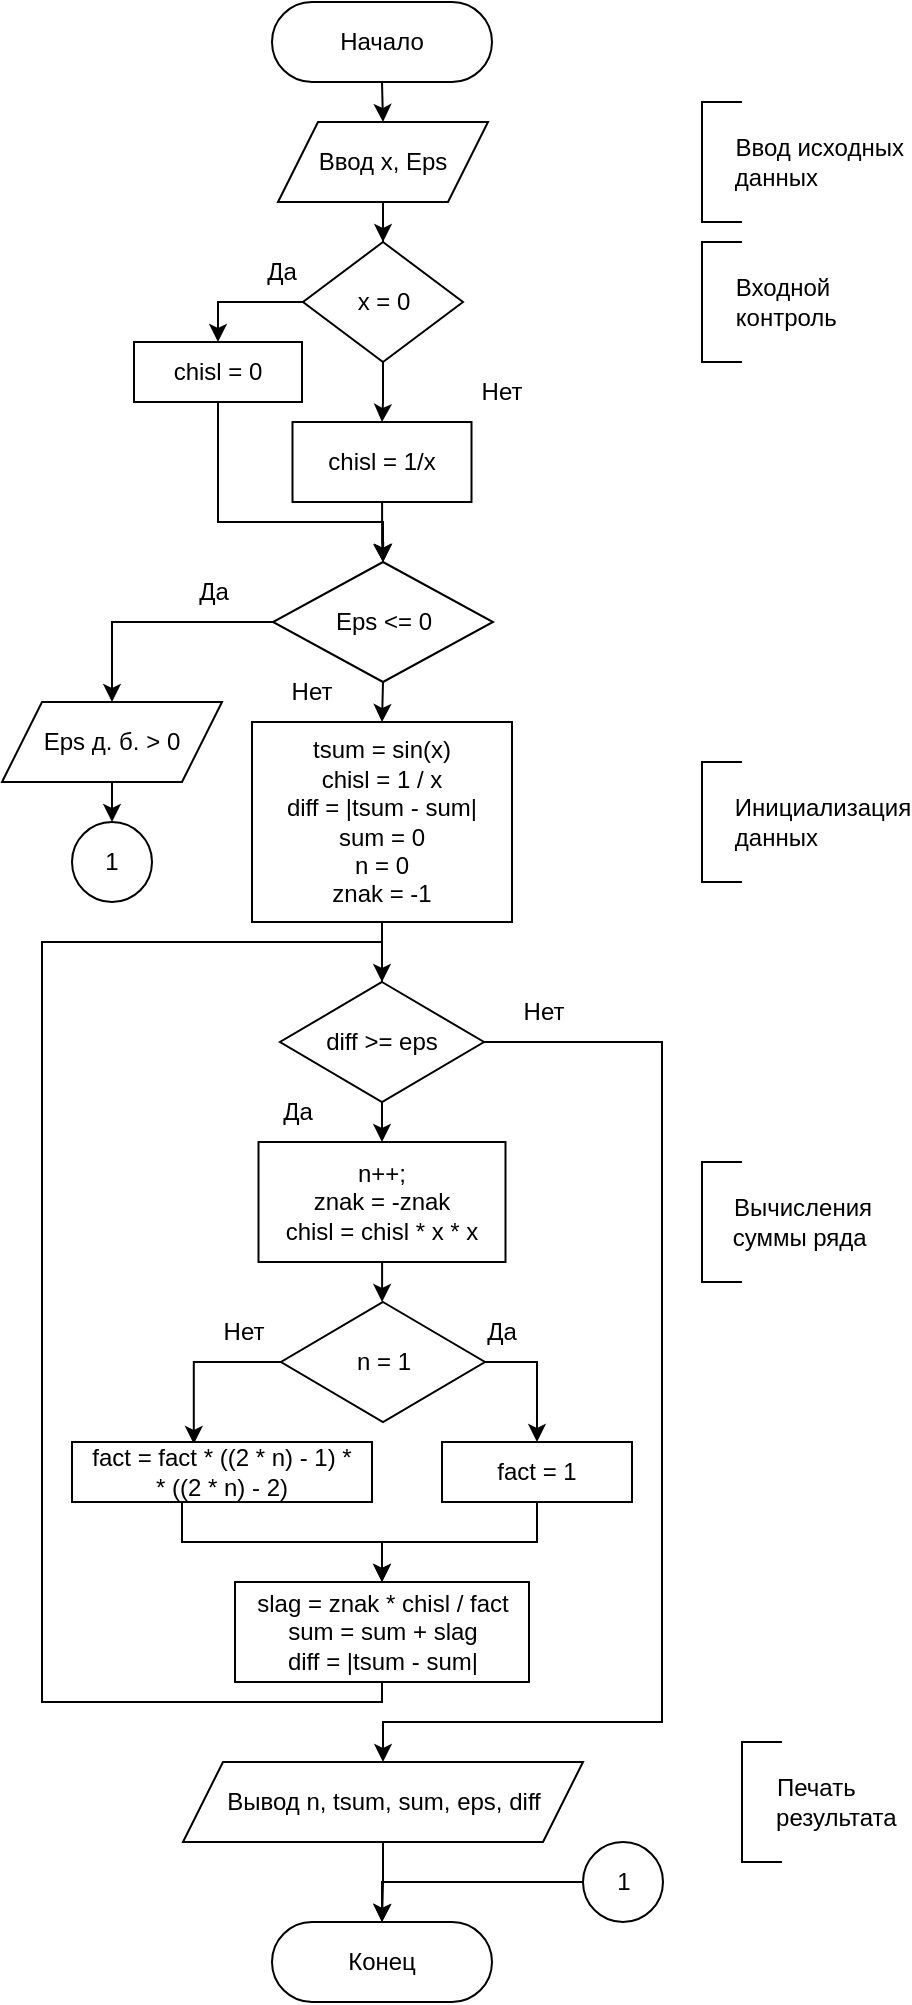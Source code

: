 <mxfile version="13.9.9" type="device"><diagram id="9U_c2P8hxV6L9zb-wrP3" name="Страница 1"><mxGraphModel dx="832" dy="575" grid="1" gridSize="10" guides="1" tooltips="1" connect="1" arrows="1" fold="1" page="1" pageScale="1" pageWidth="500" pageHeight="1100" math="0" shadow="0"><root><mxCell id="0"/><mxCell id="1" parent="0"/><mxCell id="rbtrJYxJspzPL8wpZKeC-17" style="edgeStyle=orthogonalEdgeStyle;rounded=0;orthogonalLoop=1;jettySize=auto;html=1;exitX=0.5;exitY=1;exitDx=0;exitDy=0;entryX=0.5;entryY=0;entryDx=0;entryDy=0;" parent="1" source="rbtrJYxJspzPL8wpZKeC-1" target="rbtrJYxJspzPL8wpZKeC-2" edge="1"><mxGeometry relative="1" as="geometry"/></mxCell><mxCell id="rbtrJYxJspzPL8wpZKeC-1" value="Начало" style="rounded=1;whiteSpace=wrap;html=1;arcSize=50;" parent="1" vertex="1"><mxGeometry x="155" y="20" width="110" height="40" as="geometry"/></mxCell><mxCell id="xoBtyFZxUEiMdBt2o26a-42" style="edgeStyle=orthogonalEdgeStyle;rounded=0;orthogonalLoop=1;jettySize=auto;html=1;entryX=0.5;entryY=0;entryDx=0;entryDy=0;" edge="1" parent="1" source="rbtrJYxJspzPL8wpZKeC-2" target="xoBtyFZxUEiMdBt2o26a-38"><mxGeometry relative="1" as="geometry"/></mxCell><mxCell id="rbtrJYxJspzPL8wpZKeC-2" value="Ввод x, Eps" style="shape=parallelogram;perimeter=parallelogramPerimeter;whiteSpace=wrap;html=1;fixedSize=1;" parent="1" vertex="1"><mxGeometry x="158" y="80" width="105" height="40" as="geometry"/></mxCell><mxCell id="rbtrJYxJspzPL8wpZKeC-23" style="edgeStyle=orthogonalEdgeStyle;rounded=0;orthogonalLoop=1;jettySize=auto;html=1;exitX=0.5;exitY=1;exitDx=0;exitDy=0;entryX=0.5;entryY=0;entryDx=0;entryDy=0;" parent="1" source="rbtrJYxJspzPL8wpZKeC-4" target="rbtrJYxJspzPL8wpZKeC-6" edge="1"><mxGeometry relative="1" as="geometry"/></mxCell><mxCell id="rbtrJYxJspzPL8wpZKeC-4" value="Eps д. б. &amp;gt; 0" style="shape=parallelogram;perimeter=parallelogramPerimeter;whiteSpace=wrap;html=1;fixedSize=1;" parent="1" vertex="1"><mxGeometry x="20" y="370" width="110" height="40" as="geometry"/></mxCell><mxCell id="xoBtyFZxUEiMdBt2o26a-47" style="edgeStyle=orthogonalEdgeStyle;rounded=0;orthogonalLoop=1;jettySize=auto;html=1;" edge="1" parent="1" source="rbtrJYxJspzPL8wpZKeC-5"><mxGeometry relative="1" as="geometry"><mxPoint x="210" y="550" as="targetPoint"/></mxGeometry></mxCell><mxCell id="rbtrJYxJspzPL8wpZKeC-5" value="&lt;span&gt;tsum = sin(x)&lt;/span&gt;&lt;br&gt;&lt;div&gt;chisl = 1 / x&lt;/div&gt;&lt;div&gt;&lt;span style=&quot;font-size: 12px&quot;&gt;diff = |tsum - sum|&lt;/span&gt;&lt;br&gt;&lt;/div&gt;&lt;div&gt;sum = 0&lt;/div&gt;&lt;div&gt;n = 0&lt;/div&gt;&lt;div&gt;znak = -1&lt;/div&gt;" style="rounded=0;whiteSpace=wrap;html=1;" parent="1" vertex="1"><mxGeometry x="145" y="380" width="130" height="100" as="geometry"/></mxCell><mxCell id="rbtrJYxJspzPL8wpZKeC-6" value="1" style="ellipse;whiteSpace=wrap;html=1;aspect=fixed;" parent="1" vertex="1"><mxGeometry x="55" y="430" width="40" height="40" as="geometry"/></mxCell><mxCell id="rbtrJYxJspzPL8wpZKeC-25" style="edgeStyle=orthogonalEdgeStyle;rounded=0;orthogonalLoop=1;jettySize=auto;html=1;exitX=0.5;exitY=1;exitDx=0;exitDy=0;entryX=0.5;entryY=0;entryDx=0;entryDy=0;" parent="1" source="rbtrJYxJspzPL8wpZKeC-7" target="rbtrJYxJspzPL8wpZKeC-8" edge="1"><mxGeometry relative="1" as="geometry"/></mxCell><mxCell id="rbtrJYxJspzPL8wpZKeC-41" style="edgeStyle=orthogonalEdgeStyle;rounded=0;orthogonalLoop=1;jettySize=auto;html=1;exitX=1;exitY=0.5;exitDx=0;exitDy=0;entryX=0.5;entryY=0;entryDx=0;entryDy=0;" parent="1" source="rbtrJYxJspzPL8wpZKeC-7" target="rbtrJYxJspzPL8wpZKeC-15" edge="1"><mxGeometry relative="1" as="geometry"><Array as="points"><mxPoint x="350" y="540"/><mxPoint x="350" y="880"/><mxPoint x="211" y="880"/></Array></mxGeometry></mxCell><mxCell id="rbtrJYxJspzPL8wpZKeC-7" value="diff &amp;gt;= eps" style="rhombus;whiteSpace=wrap;html=1;" parent="1" vertex="1"><mxGeometry x="159" y="510" width="102" height="60" as="geometry"/></mxCell><mxCell id="rbtrJYxJspzPL8wpZKeC-28" style="edgeStyle=orthogonalEdgeStyle;rounded=0;orthogonalLoop=1;jettySize=auto;html=1;entryX=0.5;entryY=0;entryDx=0;entryDy=0;" parent="1" source="rbtrJYxJspzPL8wpZKeC-8" target="rbtrJYxJspzPL8wpZKeC-11" edge="1"><mxGeometry relative="1" as="geometry"/></mxCell><mxCell id="rbtrJYxJspzPL8wpZKeC-8" value="&lt;div&gt;n++;&lt;/div&gt;&lt;div&gt;znak = -znak&lt;/div&gt;&lt;div&gt;chisl = chisl * x * x&lt;/div&gt;" style="rounded=0;whiteSpace=wrap;html=1;" parent="1" vertex="1"><mxGeometry x="148.25" y="590" width="123.5" height="60" as="geometry"/></mxCell><mxCell id="rbtrJYxJspzPL8wpZKeC-21" style="edgeStyle=orthogonalEdgeStyle;rounded=0;orthogonalLoop=1;jettySize=auto;html=1;exitX=0.5;exitY=1;exitDx=0;exitDy=0;entryX=0.5;entryY=0;entryDx=0;entryDy=0;" parent="1" source="rbtrJYxJspzPL8wpZKeC-9" target="rbtrJYxJspzPL8wpZKeC-5" edge="1"><mxGeometry relative="1" as="geometry"/></mxCell><mxCell id="rbtrJYxJspzPL8wpZKeC-50" style="edgeStyle=orthogonalEdgeStyle;rounded=0;orthogonalLoop=1;jettySize=auto;html=1;exitX=0;exitY=0.5;exitDx=0;exitDy=0;entryX=0.5;entryY=0;entryDx=0;entryDy=0;" parent="1" source="rbtrJYxJspzPL8wpZKeC-9" target="rbtrJYxJspzPL8wpZKeC-4" edge="1"><mxGeometry relative="1" as="geometry"/></mxCell><mxCell id="rbtrJYxJspzPL8wpZKeC-9" value="Eps &amp;lt;= 0" style="rhombus;whiteSpace=wrap;html=1;" parent="1" vertex="1"><mxGeometry x="155.5" y="300" width="110" height="60" as="geometry"/></mxCell><mxCell id="rbtrJYxJspzPL8wpZKeC-29" style="edgeStyle=orthogonalEdgeStyle;rounded=0;orthogonalLoop=1;jettySize=auto;html=1;exitX=1;exitY=0.5;exitDx=0;exitDy=0;entryX=0.5;entryY=0;entryDx=0;entryDy=0;" parent="1" source="rbtrJYxJspzPL8wpZKeC-11" target="rbtrJYxJspzPL8wpZKeC-12" edge="1"><mxGeometry relative="1" as="geometry"/></mxCell><mxCell id="rbtrJYxJspzPL8wpZKeC-30" style="edgeStyle=orthogonalEdgeStyle;rounded=0;orthogonalLoop=1;jettySize=auto;html=1;exitX=0;exitY=0.5;exitDx=0;exitDy=0;entryX=0.406;entryY=0.033;entryDx=0;entryDy=0;entryPerimeter=0;" parent="1" source="rbtrJYxJspzPL8wpZKeC-11" target="rbtrJYxJspzPL8wpZKeC-13" edge="1"><mxGeometry relative="1" as="geometry"/></mxCell><mxCell id="rbtrJYxJspzPL8wpZKeC-11" value="n = 1" style="rhombus;whiteSpace=wrap;html=1;" parent="1" vertex="1"><mxGeometry x="159.5" y="670" width="102" height="60" as="geometry"/></mxCell><mxCell id="rbtrJYxJspzPL8wpZKeC-38" style="edgeStyle=orthogonalEdgeStyle;rounded=0;orthogonalLoop=1;jettySize=auto;html=1;exitX=0.5;exitY=1;exitDx=0;exitDy=0;entryX=0.5;entryY=0;entryDx=0;entryDy=0;" parent="1" source="rbtrJYxJspzPL8wpZKeC-12" target="rbtrJYxJspzPL8wpZKeC-14" edge="1"><mxGeometry relative="1" as="geometry"/></mxCell><mxCell id="rbtrJYxJspzPL8wpZKeC-12" value="fact = 1" style="rounded=0;whiteSpace=wrap;html=1;" parent="1" vertex="1"><mxGeometry x="240" y="740" width="95" height="30" as="geometry"/></mxCell><mxCell id="rbtrJYxJspzPL8wpZKeC-39" style="edgeStyle=orthogonalEdgeStyle;rounded=0;orthogonalLoop=1;jettySize=auto;html=1;exitX=0.5;exitY=1;exitDx=0;exitDy=0;" parent="1" source="rbtrJYxJspzPL8wpZKeC-13" edge="1"><mxGeometry relative="1" as="geometry"><mxPoint x="210" y="810" as="targetPoint"/><Array as="points"><mxPoint x="110" y="770"/><mxPoint x="110" y="790"/><mxPoint x="210" y="790"/></Array></mxGeometry></mxCell><mxCell id="rbtrJYxJspzPL8wpZKeC-13" value="fact = fact * ((2 * n) - 1) *&lt;br&gt;* ((2 * n) - 2)" style="rounded=0;whiteSpace=wrap;html=1;" parent="1" vertex="1"><mxGeometry x="55" y="740" width="150" height="30" as="geometry"/></mxCell><mxCell id="rbtrJYxJspzPL8wpZKeC-40" style="edgeStyle=orthogonalEdgeStyle;rounded=0;orthogonalLoop=1;jettySize=auto;html=1;exitX=0.5;exitY=1;exitDx=0;exitDy=0;entryX=0.5;entryY=0;entryDx=0;entryDy=0;" parent="1" source="rbtrJYxJspzPL8wpZKeC-14" edge="1" target="rbtrJYxJspzPL8wpZKeC-7"><mxGeometry relative="1" as="geometry"><mxPoint x="210" y="450" as="targetPoint"/><Array as="points"><mxPoint x="210" y="870"/><mxPoint x="40" y="870"/><mxPoint x="40" y="490"/><mxPoint x="210" y="490"/></Array></mxGeometry></mxCell><mxCell id="rbtrJYxJspzPL8wpZKeC-14" value="&lt;div&gt;slag = znak * chisl / fact&lt;/div&gt;&lt;div&gt;&lt;span&gt;sum = sum + slag&lt;/span&gt;&lt;/div&gt;&lt;div&gt;diff = |tsum - sum|&lt;span&gt;&lt;br&gt;&lt;/span&gt;&lt;/div&gt;" style="rounded=0;whiteSpace=wrap;html=1;" parent="1" vertex="1"><mxGeometry x="136.5" y="810" width="147" height="50" as="geometry"/></mxCell><mxCell id="rbtrJYxJspzPL8wpZKeC-43" style="edgeStyle=orthogonalEdgeStyle;rounded=0;orthogonalLoop=1;jettySize=auto;html=1;exitX=0.5;exitY=1;exitDx=0;exitDy=0;entryX=0.5;entryY=0;entryDx=0;entryDy=0;" parent="1" source="rbtrJYxJspzPL8wpZKeC-15" target="rbtrJYxJspzPL8wpZKeC-16" edge="1"><mxGeometry relative="1" as="geometry"><mxPoint x="211" y="980" as="targetPoint"/></mxGeometry></mxCell><mxCell id="rbtrJYxJspzPL8wpZKeC-15" value="&lt;div&gt;Вывод n,&lt;span&gt;&amp;nbsp;tsum,&amp;nbsp;&lt;/span&gt;&lt;span&gt;sum,&amp;nbsp;&lt;/span&gt;&lt;span&gt;eps,&lt;/span&gt;&lt;span&gt;&amp;nbsp;diff&lt;/span&gt;&lt;/div&gt;" style="shape=parallelogram;perimeter=parallelogramPerimeter;whiteSpace=wrap;html=1;fixedSize=1;" parent="1" vertex="1"><mxGeometry x="110.5" y="900" width="200" height="40" as="geometry"/></mxCell><mxCell id="rbtrJYxJspzPL8wpZKeC-16" value="Конец" style="rounded=1;whiteSpace=wrap;html=1;arcSize=50;" parent="1" vertex="1"><mxGeometry x="155" y="980" width="110" height="40" as="geometry"/></mxCell><mxCell id="rbtrJYxJspzPL8wpZKeC-20" value="Да" style="text;html=1;strokeColor=none;fillColor=none;align=center;verticalAlign=middle;whiteSpace=wrap;rounded=0;" parent="1" vertex="1"><mxGeometry x="95.5" y="300" width="60" height="30" as="geometry"/></mxCell><mxCell id="rbtrJYxJspzPL8wpZKeC-22" value="Нет" style="text;html=1;strokeColor=none;fillColor=none;align=center;verticalAlign=middle;whiteSpace=wrap;rounded=0;" parent="1" vertex="1"><mxGeometry x="145" y="350" width="60" height="30" as="geometry"/></mxCell><mxCell id="rbtrJYxJspzPL8wpZKeC-27" value="Да" style="text;html=1;strokeColor=none;fillColor=none;align=center;verticalAlign=middle;whiteSpace=wrap;rounded=0;" parent="1" vertex="1"><mxGeometry x="138" y="560" width="60" height="30" as="geometry"/></mxCell><mxCell id="rbtrJYxJspzPL8wpZKeC-31" value="Да" style="text;html=1;strokeColor=none;fillColor=none;align=center;verticalAlign=middle;whiteSpace=wrap;rounded=0;" parent="1" vertex="1"><mxGeometry x="239.5" y="670" width="60" height="30" as="geometry"/></mxCell><mxCell id="rbtrJYxJspzPL8wpZKeC-32" value="Нет" style="text;html=1;strokeColor=none;fillColor=none;align=center;verticalAlign=middle;whiteSpace=wrap;rounded=0;" parent="1" vertex="1"><mxGeometry x="110.5" y="670" width="60" height="30" as="geometry"/></mxCell><mxCell id="rbtrJYxJspzPL8wpZKeC-42" value="Нет" style="text;html=1;strokeColor=none;fillColor=none;align=center;verticalAlign=middle;whiteSpace=wrap;rounded=0;" parent="1" vertex="1"><mxGeometry x="261" y="510" width="60" height="30" as="geometry"/></mxCell><mxCell id="rbtrJYxJspzPL8wpZKeC-46" style="edgeStyle=orthogonalEdgeStyle;rounded=0;orthogonalLoop=1;jettySize=auto;html=1;exitX=0;exitY=0.5;exitDx=0;exitDy=0;entryX=0.5;entryY=0;entryDx=0;entryDy=0;" parent="1" source="rbtrJYxJspzPL8wpZKeC-44" target="rbtrJYxJspzPL8wpZKeC-16" edge="1"><mxGeometry relative="1" as="geometry"><mxPoint x="211" y="980" as="targetPoint"/></mxGeometry></mxCell><mxCell id="rbtrJYxJspzPL8wpZKeC-44" value="1" style="ellipse;whiteSpace=wrap;html=1;aspect=fixed;" parent="1" vertex="1"><mxGeometry x="310.5" y="940" width="40" height="40" as="geometry"/></mxCell><mxCell id="rbtrJYxJspzPL8wpZKeC-47" value="&amp;nbsp; &amp;nbsp; &amp;nbsp; &amp;nbsp; &amp;nbsp; &amp;nbsp; &amp;nbsp; &amp;nbsp; &amp;nbsp;&lt;span style=&quot;white-space: pre&quot;&gt;&#9;&lt;/span&gt;&amp;nbsp; &amp;nbsp; &amp;nbsp;Ввод исходных&lt;br&gt;&amp;nbsp; &amp;nbsp; &lt;span style=&quot;white-space: pre&quot;&gt;&#9;&lt;/span&gt;&lt;span style=&quot;white-space: pre&quot;&gt;&#9;&lt;/span&gt;данных" style="strokeWidth=1;html=1;shape=mxgraph.flowchart.annotation_1;align=center;pointerEvents=1;labelPosition=center;verticalLabelPosition=middle;verticalAlign=middle;" parent="1" vertex="1"><mxGeometry x="370" y="70" width="20" height="60" as="geometry"/></mxCell><mxCell id="rbtrJYxJspzPL8wpZKeC-48" value="&amp;nbsp; &amp;nbsp; &amp;nbsp; &amp;nbsp; &amp;nbsp; &amp;nbsp; &amp;nbsp; &amp;nbsp; &amp;nbsp; Входной&lt;br&gt;&amp;nbsp; &amp;nbsp; &lt;span style=&quot;white-space: pre&quot;&gt;&#9;&lt;/span&gt;&lt;span style=&quot;white-space: pre&quot;&gt;&#9;&lt;/span&gt;&amp;nbsp; &amp;nbsp;контроль" style="strokeWidth=1;html=1;shape=mxgraph.flowchart.annotation_1;align=center;pointerEvents=1;labelPosition=center;verticalLabelPosition=middle;verticalAlign=middle;" parent="1" vertex="1"><mxGeometry x="370" y="140" width="20" height="60" as="geometry"/></mxCell><mxCell id="rbtrJYxJspzPL8wpZKeC-49" value="&amp;nbsp; &amp;nbsp; &amp;nbsp; &amp;nbsp; &amp;nbsp; &amp;nbsp; &amp;nbsp; &amp;nbsp; &amp;nbsp; &amp;nbsp; &amp;nbsp; &amp;nbsp; &amp;nbsp; &amp;nbsp; &amp;nbsp; Инициализация&lt;br&gt;&amp;nbsp; &amp;nbsp; &lt;span style=&quot;white-space: pre&quot;&gt;&#9;&lt;/span&gt;&lt;span style=&quot;white-space: pre&quot;&gt;&#9;&lt;/span&gt;данных" style="strokeWidth=1;html=1;shape=mxgraph.flowchart.annotation_1;align=center;pointerEvents=1;labelPosition=center;verticalLabelPosition=middle;verticalAlign=middle;" parent="1" vertex="1"><mxGeometry x="370" y="400" width="20" height="60" as="geometry"/></mxCell><mxCell id="rbtrJYxJspzPL8wpZKeC-53" value="&amp;nbsp; &amp;nbsp; &amp;nbsp; &amp;nbsp; &amp;nbsp; &amp;nbsp; &amp;nbsp; &amp;nbsp; &amp;nbsp; &amp;nbsp; &amp;nbsp; &amp;nbsp; Вычисления&lt;br&gt;&amp;nbsp; &amp;nbsp; &lt;span style=&quot;white-space: pre&quot;&gt;&#9;&lt;/span&gt;&lt;span style=&quot;white-space: pre&quot;&gt;&#9;&lt;/span&gt;&amp;nbsp; &amp;nbsp; &amp;nbsp; &amp;nbsp;суммы ряда" style="strokeWidth=1;html=1;shape=mxgraph.flowchart.annotation_1;align=center;pointerEvents=1;labelPosition=center;verticalLabelPosition=middle;verticalAlign=middle;" parent="1" vertex="1"><mxGeometry x="370" y="600" width="20" height="60" as="geometry"/></mxCell><mxCell id="rbtrJYxJspzPL8wpZKeC-54" value="&amp;nbsp; &amp;nbsp; &amp;nbsp; &amp;nbsp; &amp;nbsp; &amp;nbsp; &amp;nbsp; &amp;nbsp; Печать&lt;br&gt;&amp;nbsp; &amp;nbsp; &lt;span style=&quot;white-space: pre&quot;&gt;&#9;&lt;/span&gt;&lt;span style=&quot;white-space: pre&quot;&gt;&#9;&lt;/span&gt;&amp;nbsp; &amp;nbsp; &amp;nbsp; результата" style="strokeWidth=1;html=1;shape=mxgraph.flowchart.annotation_1;align=center;pointerEvents=1;labelPosition=center;verticalLabelPosition=middle;verticalAlign=middle;" parent="1" vertex="1"><mxGeometry x="390" y="890" width="20" height="60" as="geometry"/></mxCell><mxCell id="xoBtyFZxUEiMdBt2o26a-40" style="edgeStyle=orthogonalEdgeStyle;rounded=0;orthogonalLoop=1;jettySize=auto;html=1;" edge="1" parent="1" source="xoBtyFZxUEiMdBt2o26a-38" target="xoBtyFZxUEiMdBt2o26a-41"><mxGeometry relative="1" as="geometry"><mxPoint x="120.5" y="210" as="targetPoint"/><Array as="points"><mxPoint x="128" y="170"/></Array></mxGeometry></mxCell><mxCell id="xoBtyFZxUEiMdBt2o26a-43" style="edgeStyle=orthogonalEdgeStyle;rounded=0;orthogonalLoop=1;jettySize=auto;html=1;entryX=0.5;entryY=0;entryDx=0;entryDy=0;" edge="1" parent="1" source="xoBtyFZxUEiMdBt2o26a-38" target="xoBtyFZxUEiMdBt2o26a-44"><mxGeometry relative="1" as="geometry"><mxPoint x="210.5" y="280" as="targetPoint"/></mxGeometry></mxCell><mxCell id="xoBtyFZxUEiMdBt2o26a-38" value="x = 0" style="rhombus;whiteSpace=wrap;html=1;" vertex="1" parent="1"><mxGeometry x="170.5" y="140" width="80" height="60" as="geometry"/></mxCell><mxCell id="xoBtyFZxUEiMdBt2o26a-46" style="edgeStyle=orthogonalEdgeStyle;rounded=0;orthogonalLoop=1;jettySize=auto;html=1;entryX=0.5;entryY=0;entryDx=0;entryDy=0;" edge="1" parent="1" source="xoBtyFZxUEiMdBt2o26a-41" target="rbtrJYxJspzPL8wpZKeC-9"><mxGeometry relative="1" as="geometry"><mxPoint x="210" y="310" as="targetPoint"/><Array as="points"><mxPoint x="128" y="280"/><mxPoint x="210" y="280"/></Array></mxGeometry></mxCell><mxCell id="xoBtyFZxUEiMdBt2o26a-41" value="chisl = 0" style="rounded=0;whiteSpace=wrap;html=1;" vertex="1" parent="1"><mxGeometry x="86" y="190" width="84" height="30" as="geometry"/></mxCell><mxCell id="xoBtyFZxUEiMdBt2o26a-45" style="edgeStyle=orthogonalEdgeStyle;rounded=0;orthogonalLoop=1;jettySize=auto;html=1;entryX=0.5;entryY=0;entryDx=0;entryDy=0;" edge="1" parent="1" target="rbtrJYxJspzPL8wpZKeC-9"><mxGeometry relative="1" as="geometry"><mxPoint x="210.6" y="290" as="sourcePoint"/></mxGeometry></mxCell><mxCell id="xoBtyFZxUEiMdBt2o26a-48" style="edgeStyle=orthogonalEdgeStyle;rounded=0;orthogonalLoop=1;jettySize=auto;html=1;entryX=0.5;entryY=0;entryDx=0;entryDy=0;" edge="1" parent="1" source="xoBtyFZxUEiMdBt2o26a-44" target="rbtrJYxJspzPL8wpZKeC-9"><mxGeometry relative="1" as="geometry"><mxPoint x="250" y="295" as="targetPoint"/></mxGeometry></mxCell><mxCell id="xoBtyFZxUEiMdBt2o26a-44" value="chisl = 1/x" style="rounded=0;whiteSpace=wrap;html=1;" vertex="1" parent="1"><mxGeometry x="165.25" y="230" width="89.5" height="40" as="geometry"/></mxCell><mxCell id="xoBtyFZxUEiMdBt2o26a-49" value="Да" style="text;html=1;strokeColor=none;fillColor=none;align=center;verticalAlign=middle;whiteSpace=wrap;rounded=0;" vertex="1" parent="1"><mxGeometry x="130" y="140" width="60" height="30" as="geometry"/></mxCell><mxCell id="xoBtyFZxUEiMdBt2o26a-50" value="Нет" style="text;html=1;strokeColor=none;fillColor=none;align=center;verticalAlign=middle;whiteSpace=wrap;rounded=0;" vertex="1" parent="1"><mxGeometry x="240" y="200" width="60" height="30" as="geometry"/></mxCell></root></mxGraphModel></diagram></mxfile>